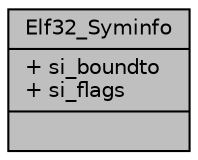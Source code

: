 digraph "Elf32_Syminfo"
{
 // LATEX_PDF_SIZE
  edge [fontname="Helvetica",fontsize="10",labelfontname="Helvetica",labelfontsize="10"];
  node [fontname="Helvetica",fontsize="10",shape=record];
  Node1 [label="{Elf32_Syminfo\n|+ si_boundto\l+ si_flags\l|}",height=0.2,width=0.4,color="black", fillcolor="grey75", style="filled", fontcolor="black",tooltip=" "];
}
